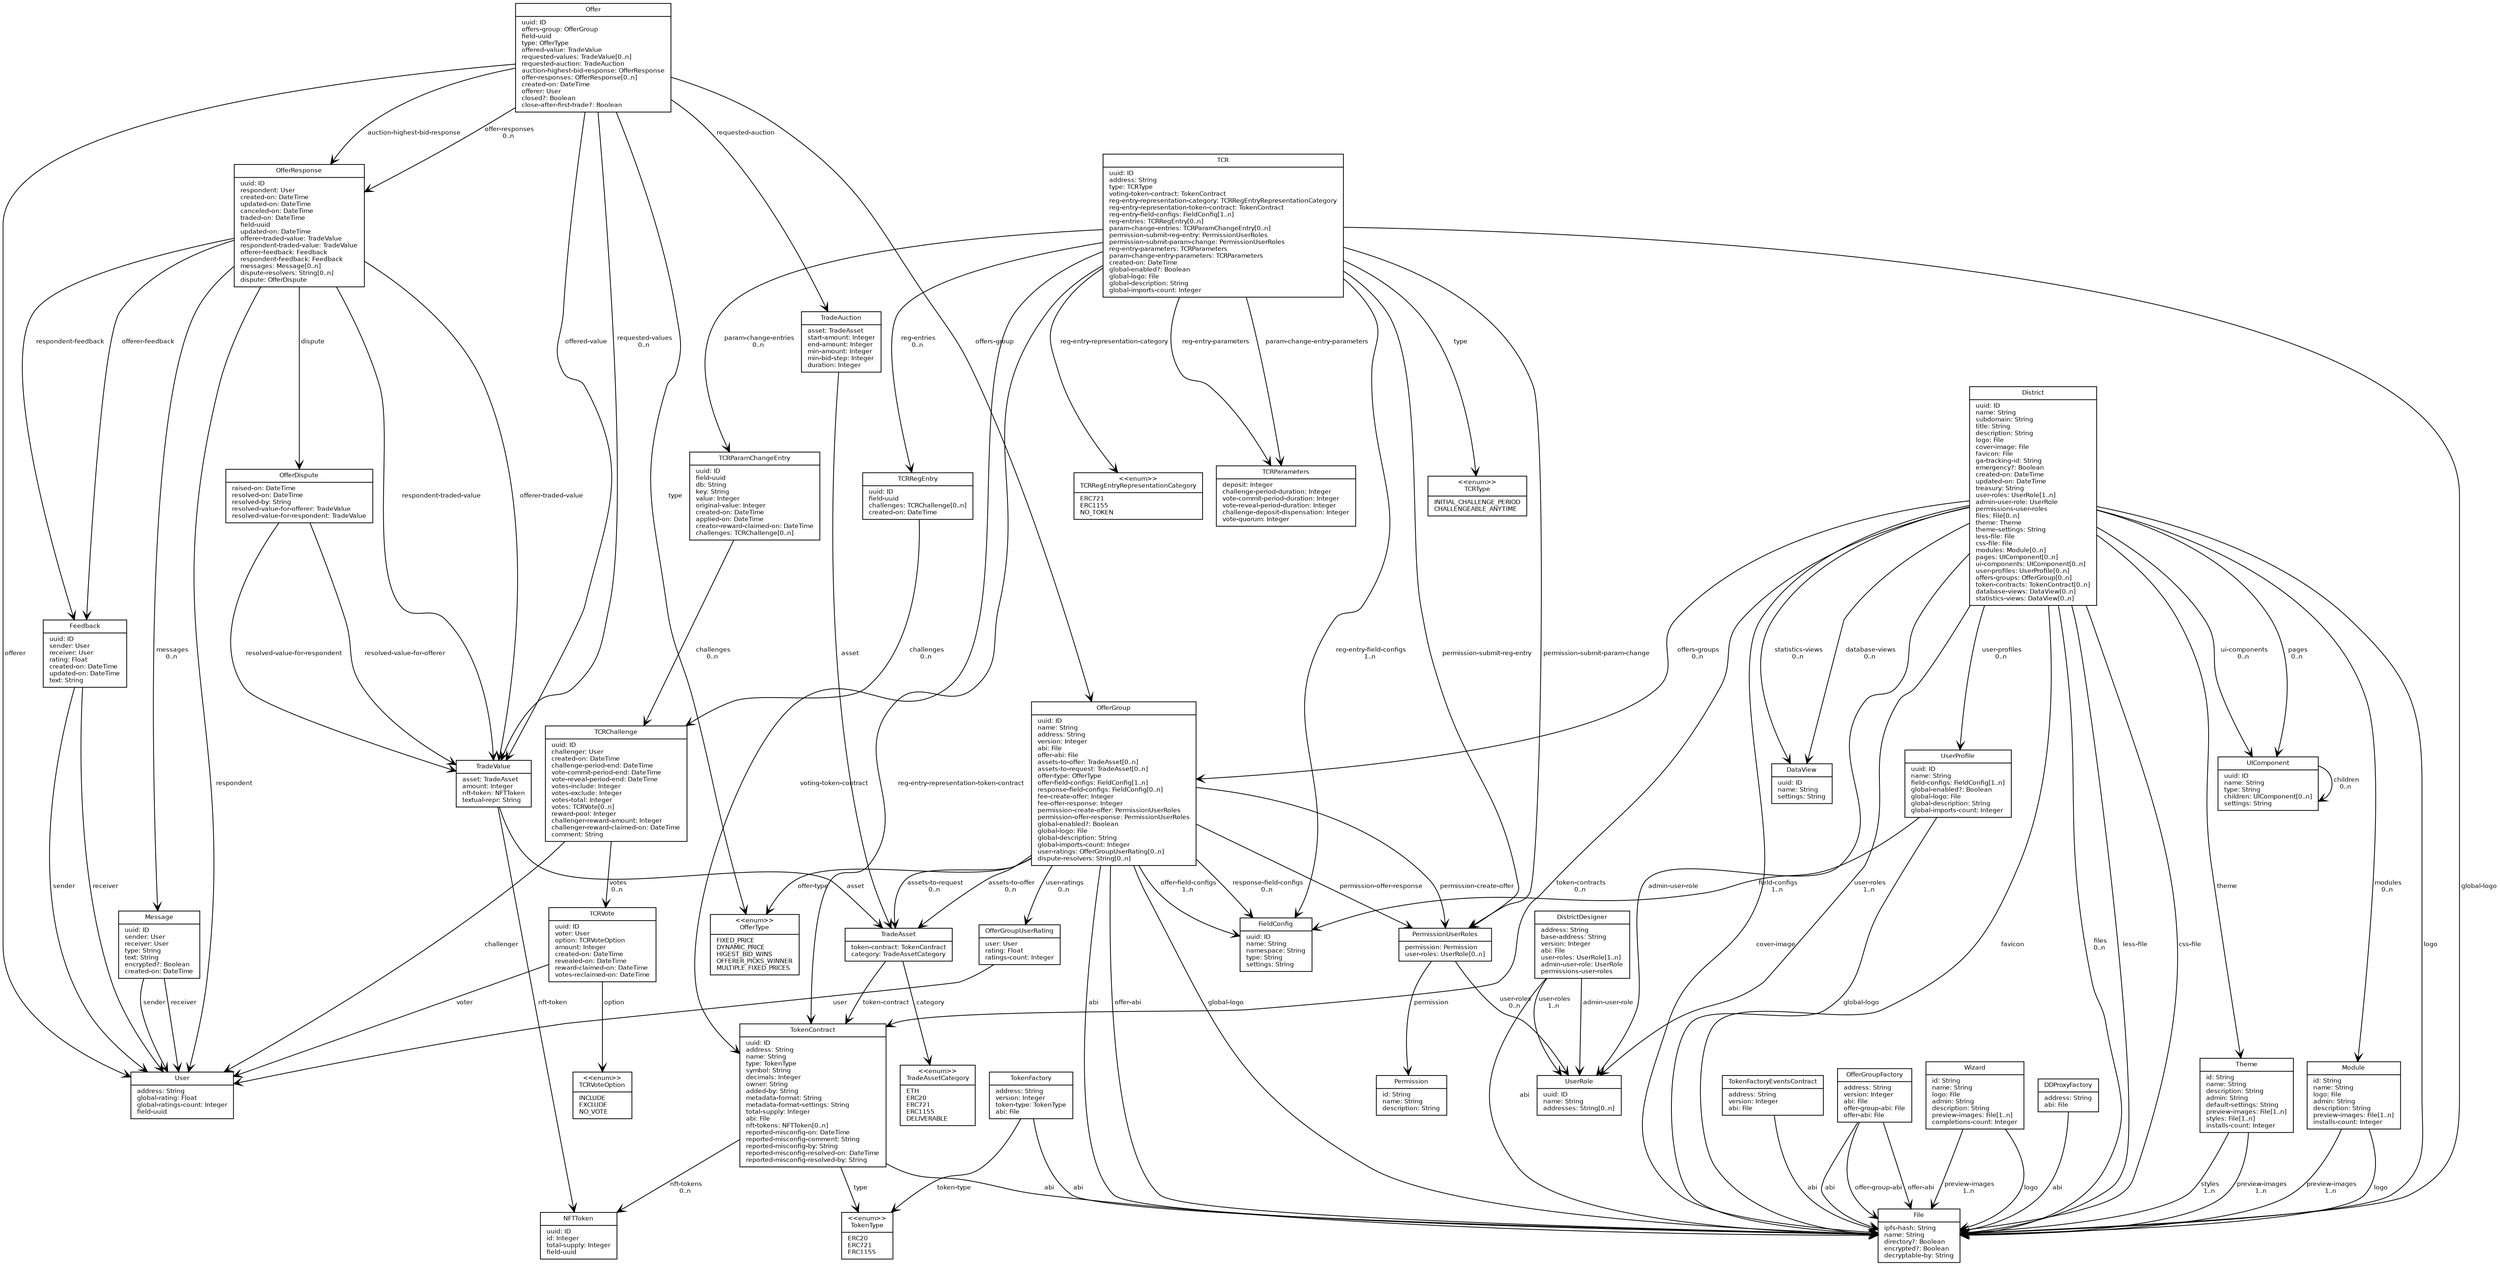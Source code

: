 digraph G {
  fontname = "Bitstream Vera Sans"
  fontsize = 8
  dpi = 300

  node [
    fontname = "Bitstream Vera Sans"
    fontsize = 8
    shape = "record"
  ]

  edge [
    fontname = "Bitstream Vera Sans"
    fontsize = 8
    arrowhead = "open"
    labelangle = 45
    labeldistance = 1.1
  ]
TradeAssetCategory [label="{\<\<enum\>\>\nTradeAssetCategory|ETH\lERC20\lERC721\lERC1155\lDELIVERABLE\l}";]
DistrictDesigner [label="{DistrictDesigner|address: String\lbase-address: String\lversion: Integer\labi: File\luser-roles: UserRole[1..n]\ladmin-user-role: UserRole\lpermissions-user-roles\l}";]
UIComponent [label="{UIComponent|uuid: ID\lname: String\ltype: String\lchildren: UIComponent[0..n]\lsettings: String\l}";]
TCRVoteOption [label="{\<\<enum\>\>\nTCRVoteOption|INCLUDE\lEXCLUDE\lNO_VOTE\l}";]
TokenFactoryEventsContract [label="{TokenFactoryEventsContract|address: String\lversion: Integer\labi: File\l}";]
TokenContract [label="{TokenContract|uuid: ID\laddress: String\lname: String\ltype: TokenType\lsymbol: String\ldecimals: Integer\lowner: String\ladded-by: String\lmetadata-format: String\lmetadata-format-settings: String\ltotal-supply: Integer\labi: File\lnft-tokens: NFTToken[0..n]\lreported-misconfig-on: DateTime\lreported-misconfig-comment: String\lreported-misconfig-by: String\lreported-misconfig-resolved-on: DateTime\lreported-misconfig-resolved-by: String\l}";]
OfferDispute [label="{OfferDispute|raised-on: DateTime\lresolved-on: DateTime\lresolved-by: String\lresolved-value-for-offerer: TradeValue\lresolved-value-for-respondent: TradeValue\l}";]
OfferGroupUserRating [label="{OfferGroupUserRating|user: User\lrating: Float\lratings-count: Integer\l}";]
DataView [label="{DataView|uuid: ID\lname: String\lsettings: String\l}";]
OfferResponse [label="{OfferResponse|uuid: ID\lrespondent: User\lcreated-on: DateTime\lupdated-on: DateTime\lcanceled-on: DateTime\ltraded-on: DateTime\lfield-uuid\lupdated-on: DateTime\lofferer-traded-value: TradeValue\lrespondent-traded-value: TradeValue\lofferer-feedback: Feedback\lrespondent-feedback: Feedback\lmessages: Message[0..n]\ldispute-resolvers: String[0..n]\ldispute: OfferDispute\l}";]
TCRRegEntryRepresentationCategory [label="{\<\<enum\>\>\nTCRRegEntryRepresentationCategory|ERC721\lERC1155\lNO_TOKEN\l}";]
OfferGroupFactory [label="{OfferGroupFactory|address: String\lversion: Integer\labi: File\loffer-group-abi: File\loffer-abi: File\l}";]
File [label="{File|ipfs-hash: String\lname: String\ldirectory?: Boolean\lencrypted?: Boolean\ldecryptable-by: String\l}";]
Offer [label="{Offer|uuid: ID\loffers-group: OfferGroup\lfield-uuid\ltype: OfferType\loffered-value: TradeValue\lrequested-values: TradeValue[0..n]\lrequested-auction: TradeAuction\lauction-highest-bid-response: OfferResponse\loffer-responses: OfferResponse[0..n]\lcreated-on: DateTime\lofferer: User\lclosed?: Boolean\lclose-after-first-trade?: Boolean\l}";]
OfferGroup [label="{OfferGroup|uuid: ID\lname: String\laddress: String\lversion: Integer\labi: File\loffer-abi: File\lassets-to-offer: TradeAsset[0..n]\lassets-to-request: TradeAsset[0..n]\loffer-type: OfferType\loffer-field-configs: FieldConfig[1..n]\lresponse-field-configs: FieldConfig[0..n]\lfee-create-offer: Integer\lfee-offer-response: Integer\lpermission-create-offer: PermissionUserRoles\lpermission-offer-response: PermissionUserRoles\lglobal-enabled?: Boolean\lglobal-logo: File\lglobal-description: String\lglobal-imports-count: Integer\luser-ratings: OfferGroupUserRating[0..n]\ldispute-resolvers: String[0..n]\l}";]
TCRVote [label="{TCRVote|uuid: ID\lvoter: User\loption: TCRVoteOption\lamount: Integer\lcreated-on: DateTime\lrevealed-on: DateTime\lreward-claimed-on: DateTime\lvotes-reclaimed-on: DateTime\l}";]
Theme [label="{Theme|id: String\lname: String\ldescription: String\ladmin: String\ldefault-settings: String\lpreview-images: File[1..n]\lstyles: File[1..n]\linstalls-count: Integer\l}";]
TCRParamChangeEntry [label="{TCRParamChangeEntry|uuid: ID\lfield-uuid\ldb: String\lkey: String\lvalue: Integer\loriginal-value: Integer\lcreated-on: DateTime\lapplied-on: DateTime\lcreator-reward-claimed-on: DateTime\lchallenges: TCRChallenge[0..n]\l}";]
TCR [label="{TCR|uuid: ID\laddress: String\ltype: TCRType\lvoting-token-contract: TokenContract\lreg-entry-representation-category: TCRRegEntryRepresentationCategory\lreg-entry-representation-token-contract: TokenContract\lreg-entry-field-configs: FieldConfig[1..n]\lreg-entries: TCRRegEntry[0..n]\lparam-change-entries: TCRParamChangeEntry[0..n]\lpermission-submit-reg-entry: PermissionUserRoles\lpermission-submit-param-change: PermissionUserRoles\lreg-entry-parameters: TCRParameters\lparam-change-entry-parameters: TCRParameters\lcreated-on: DateTime\lglobal-enabled?: Boolean\lglobal-logo: File\lglobal-description: String\lglobal-imports-count: Integer\l}";]
Wizard [label="{Wizard|id: String\lname: String\llogo: File\ladmin: String\ldescription: String\lpreview-images: File[1..n]\lcompletions-count: Integer\l}";]
TokenFactory [label="{TokenFactory|address: String\lversion: Integer\ltoken-type: TokenType\labi: File\l}";]
User [label="{User|address: String\lglobal-rating: Float\lglobal-ratings-count: Integer\lfield-uuid\l}";]
PermissionUserRoles [label="{PermissionUserRoles|permission: Permission\luser-roles: UserRole[0..n]\l}";]
UserRole [label="{UserRole|uuid: ID\lname: String\laddresses: String[0..n]\l}";]
Module [label="{Module|id: String\lname: String\llogo: File\ladmin: String\ldescription: String\lpreview-images: File[1..n]\linstalls-count: Integer\l}";]
Feedback [label="{Feedback|uuid: ID\lsender: User\lreceiver: User\lrating: Float\lcreated-on: DateTime\lupdated-on: DateTime\ltext: String\l}";]
Permission [label="{Permission|id: String\lname: String\ldescription: String\l}";]
TCRChallenge [label="{TCRChallenge|uuid: ID\lchallenger: User\lcreated-on: DateTime\lchallenge-period-end: DateTime\lvote-commit-period-end: DateTime\lvote-reveal-period-end: DateTime\lvotes-include: Integer\lvotes-exclude: Integer\lvotes-total: Integer\lvotes: TCRVote[0..n]\lreward-pool: Integer\lchallenger-reward-amount: Integer\lchallenger-reward-claimed-on: DateTime\lcomment: String\l}";]
TokenType [label="{\<\<enum\>\>\nTokenType|ERC20\lERC721\lERC1155\l}";]
UserProfile [label="{UserProfile|uuid: ID\lname: String\lfield-configs: FieldConfig[1..n]\lglobal-enabled?: Boolean\lglobal-logo: File\lglobal-description: String\lglobal-imports-count: Integer\l}";]
TradeValue [label="{TradeValue|asset: TradeAsset\lamount: Integer\lnft-token: NFTToken\ltextual-repr: String\l}";]
Message [label="{Message|uuid: ID\lsender: User\lreceiver: User\ltype: String\ltext: String\lencrypted?: Boolean\lcreated-on: DateTime\l}";]
TradeAuction [label="{TradeAuction|asset: TradeAsset\lstart-amount: Integer\lend-amount: Integer\lmin-amount: Integer\lmin-bid-step: Integer\lduration: Integer\l}";]
District [label="{District|uuid: ID\lname: String\lsubdomain: String\ltitle: String\ldescription: String\llogo: File\lcover-image: File\lfavicon: File\lga-tracking-id: String\lemergency?: Boolean\lcreated-on: DateTime\lupdated-on: DateTime\ltreasury: String\luser-roles: UserRole[1..n]\ladmin-user-role: UserRole\lpermissions-user-roles\lfiles: File[0..n]\ltheme: Theme\ltheme-settings: String\lless-file: File\lcss-file: File\lmodules: Module[0..n]\lpages: UIComponent[0..n]\lui-components: UIComponent[0..n]\luser-profiles: UserProfile[0..n]\loffers-groups: OfferGroup[0..n]\ltoken-contracts: TokenContract[0..n]\ldatabase-views: DataView[0..n]\lstatistics-views: DataView[0..n]\l}";]
OfferType [label="{\<\<enum\>\>\nOfferType|FIXED_PRICE\lDYNAMIC_PRICE\lHIGEST_BID_WINS\lOFFERER_PICKS_WINNER\lMULTIPLE_FIXED_PRICES\l}";]
NFTToken [label="{NFTToken|uuid: ID\lid: Integer\ltotal-supply: Integer\lfield-uuid\l}";]
TradeAsset [label="{TradeAsset|token-contract: TokenContract\lcategory: TradeAssetCategory\l}";]
TCRParameters [label="{TCRParameters|deposit: Integer\lchallenge-period-duration: Integer\lvote-commit-period-duration: Integer\lvote-reveal-period-duration: Integer\lchallenge-deposit-dispensation: Integer\lvote-quorum: Integer\l}";]
DDProxyFactory [label="{DDProxyFactory|address: String\labi: File\l}";]
FieldConfig [label="{FieldConfig|uuid: ID\lname: String\lnamespace: String\ltype: String\lsettings: String\l}";]
TCRRegEntry [label="{TCRRegEntry|uuid: ID\lfield-uuid\lchallenges: TCRChallenge[0..n]\lcreated-on: DateTime\l}";]
TCRType [label="{\<\<enum\>\>\nTCRType|INITIAL_CHALLENGE_PERIOD\lCHALLENGEABLE_ANYTIME\l}";]
DistrictDesigner -> File [label=" abi";]
DistrictDesigner -> UserRole [label=" user-roles
1..n";]
DistrictDesigner -> UserRole [label=" admin-user-role";]
UIComponent -> UIComponent [label=" children
0..n";]
TokenFactoryEventsContract -> File [label=" abi";]
TokenContract -> TokenType [label=" type";]
TokenContract -> File [label=" abi";]
TokenContract -> NFTToken [label=" nft-tokens
0..n";]
OfferDispute -> TradeValue [label=" resolved-value-for-offerer";]
OfferDispute -> TradeValue [label=" resolved-value-for-respondent";]
OfferGroupUserRating -> User [label=" user";]
OfferResponse -> User [label=" respondent";]
OfferResponse -> TradeValue [label=" offerer-traded-value";]
OfferResponse -> TradeValue [label=" respondent-traded-value";]
OfferResponse -> Feedback [label=" offerer-feedback";]
OfferResponse -> Feedback [label=" respondent-feedback";]
OfferResponse -> Message [label=" messages
0..n";]
OfferResponse -> OfferDispute [label=" dispute";]
OfferGroupFactory -> File [label=" abi";]
OfferGroupFactory -> File [label=" offer-group-abi";]
OfferGroupFactory -> File [label=" offer-abi";]
Offer -> OfferGroup [label=" offers-group";]
Offer -> OfferType [label=" type";]
Offer -> TradeValue [label=" offered-value";]
Offer -> TradeValue [label=" requested-values
0..n";]
Offer -> TradeAuction [label=" requested-auction";]
Offer -> OfferResponse [label=" auction-highest-bid-response";]
Offer -> OfferResponse [label=" offer-responses
0..n";]
Offer -> User [label=" offerer";]
OfferGroup -> File [label=" abi";]
OfferGroup -> File [label=" offer-abi";]
OfferGroup -> TradeAsset [label=" assets-to-offer
0..n";]
OfferGroup -> TradeAsset [label=" assets-to-request
0..n";]
OfferGroup -> OfferType [label=" offer-type";]
OfferGroup -> FieldConfig [label=" offer-field-configs
1..n";]
OfferGroup -> FieldConfig [label=" response-field-configs
0..n";]
OfferGroup -> PermissionUserRoles [label=" permission-create-offer";]
OfferGroup -> PermissionUserRoles [label=" permission-offer-response";]
OfferGroup -> File [label=" global-logo";]
OfferGroup -> OfferGroupUserRating [label=" user-ratings
0..n";]
TCRVote -> User [label=" voter";]
TCRVote -> TCRVoteOption [label=" option";]
Theme -> File [label=" preview-images
1..n";]
Theme -> File [label=" styles
1..n";]
TCRParamChangeEntry -> TCRChallenge [label=" challenges
0..n";]
TCR -> TCRType [label=" type";]
TCR -> TokenContract [label=" voting-token-contract";]
TCR -> TCRRegEntryRepresentationCategory [label=" reg-entry-representation-category";]
TCR -> TokenContract [label=" reg-entry-representation-token-contract";]
TCR -> FieldConfig [label=" reg-entry-field-configs
1..n";]
TCR -> TCRRegEntry [label=" reg-entries
0..n";]
TCR -> TCRParamChangeEntry [label=" param-change-entries
0..n";]
TCR -> PermissionUserRoles [label=" permission-submit-reg-entry";]
TCR -> PermissionUserRoles [label=" permission-submit-param-change";]
TCR -> TCRParameters [label=" reg-entry-parameters";]
TCR -> TCRParameters [label=" param-change-entry-parameters";]
TCR -> File [label=" global-logo";]
Wizard -> File [label=" logo";]
Wizard -> File [label=" preview-images
1..n";]
TokenFactory -> TokenType [label=" token-type";]
TokenFactory -> File [label=" abi";]
PermissionUserRoles -> Permission [label=" permission";]
PermissionUserRoles -> UserRole [label=" user-roles
0..n";]
Module -> File [label=" logo";]
Module -> File [label=" preview-images
1..n";]
Feedback -> User [label=" sender";]
Feedback -> User [label=" receiver";]
TCRChallenge -> User [label=" challenger";]
TCRChallenge -> TCRVote [label=" votes
0..n";]
UserProfile -> FieldConfig [label=" field-configs
1..n";]
UserProfile -> File [label=" global-logo";]
TradeValue -> TradeAsset [label=" asset";]
TradeValue -> NFTToken [label=" nft-token";]
Message -> User [label=" sender";]
Message -> User [label=" receiver";]
TradeAuction -> TradeAsset [label=" asset";]
District -> File [label=" logo";]
District -> File [label=" cover-image";]
District -> File [label=" favicon";]
District -> UserRole [label=" user-roles
1..n";]
District -> UserRole [label=" admin-user-role";]
District -> File [label=" files
0..n";]
District -> Theme [label=" theme";]
District -> File [label=" less-file";]
District -> File [label=" css-file";]
District -> Module [label=" modules
0..n";]
District -> UIComponent [label=" pages
0..n";]
District -> UIComponent [label=" ui-components
0..n";]
District -> UserProfile [label=" user-profiles
0..n";]
District -> OfferGroup [label=" offers-groups
0..n";]
District -> TokenContract [label=" token-contracts
0..n";]
District -> DataView [label=" database-views
0..n";]
District -> DataView [label=" statistics-views
0..n";]
TradeAsset -> TokenContract [label=" token-contract";]
TradeAsset -> TradeAssetCategory [label=" category";]
DDProxyFactory -> File [label=" abi";]
TCRRegEntry -> TCRChallenge [label=" challenges
0..n";]

}